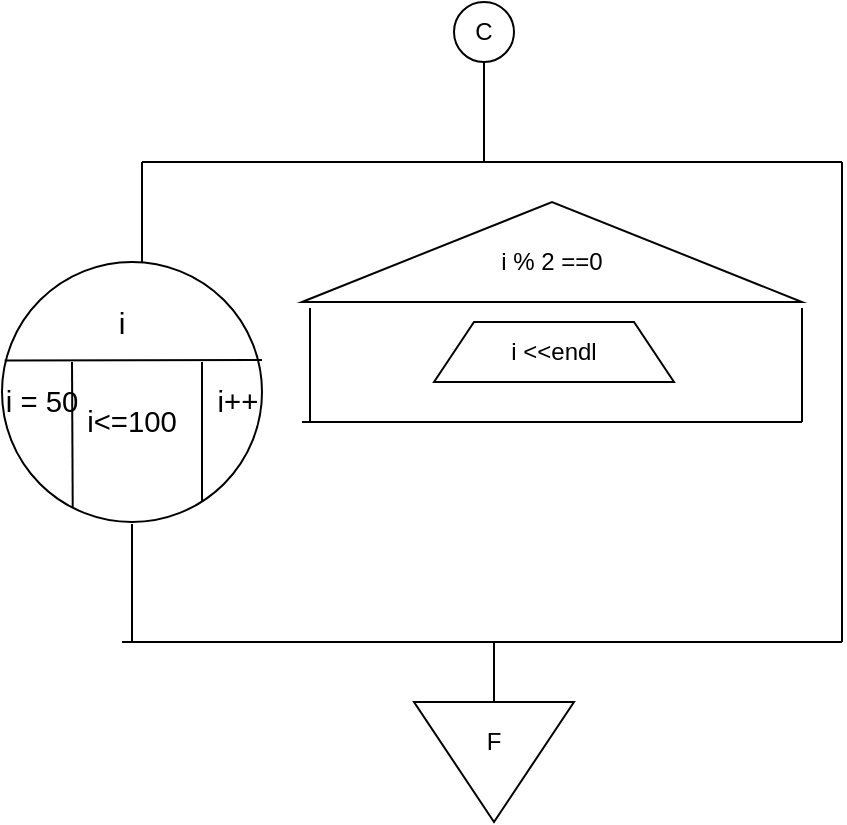 <mxfile version="13.6.2" type="device"><diagram id="pWdMnJxnUhjMvBH6dC-e" name="Page-1"><mxGraphModel dx="1022" dy="439" grid="0" gridSize="10" guides="1" tooltips="1" connect="1" arrows="1" fold="1" page="1" pageScale="1" pageWidth="827" pageHeight="1169" math="0" shadow="0"><root><mxCell id="0"/><mxCell id="1" parent="0"/><mxCell id="EdfsmpC0jAoJiM8QolST-1" value="C" style="ellipse;whiteSpace=wrap;html=1;" parent="1" vertex="1"><mxGeometry x="356" y="30" width="30" height="30" as="geometry"/></mxCell><mxCell id="EdfsmpC0jAoJiM8QolST-2" value="" style="endArrow=none;html=1;entryX=0.5;entryY=1;entryDx=0;entryDy=0;" parent="1" target="EdfsmpC0jAoJiM8QolST-1" edge="1"><mxGeometry width="50" height="50" relative="1" as="geometry"><mxPoint x="371" y="110" as="sourcePoint"/><mxPoint x="430" y="200" as="targetPoint"/></mxGeometry></mxCell><mxCell id="4CGigBrCg8zIv4Rhk3aO-1" value="" style="endArrow=none;html=1;" edge="1" parent="1"><mxGeometry width="50" height="50" relative="1" as="geometry"><mxPoint x="200" y="110" as="sourcePoint"/><mxPoint x="550" y="110" as="targetPoint"/></mxGeometry></mxCell><mxCell id="4CGigBrCg8zIv4Rhk3aO-2" value="" style="endArrow=none;html=1;" edge="1" parent="1"><mxGeometry width="50" height="50" relative="1" as="geometry"><mxPoint x="200" y="160" as="sourcePoint"/><mxPoint x="200" y="110" as="targetPoint"/></mxGeometry></mxCell><mxCell id="4CGigBrCg8zIv4Rhk3aO-3" value="" style="ellipse;whiteSpace=wrap;html=1;aspect=fixed;" vertex="1" parent="1"><mxGeometry x="130" y="160" width="130" height="130" as="geometry"/></mxCell><mxCell id="4CGigBrCg8zIv4Rhk3aO-4" value="" style="endArrow=none;html=1;exitX=0.01;exitY=0.379;exitDx=0;exitDy=0;exitPerimeter=0;" edge="1" parent="1" source="4CGigBrCg8zIv4Rhk3aO-3"><mxGeometry width="50" height="50" relative="1" as="geometry"><mxPoint x="380" y="250" as="sourcePoint"/><mxPoint x="260" y="209" as="targetPoint"/></mxGeometry></mxCell><mxCell id="4CGigBrCg8zIv4Rhk3aO-5" value="" style="endArrow=none;html=1;exitX=0.272;exitY=0.944;exitDx=0;exitDy=0;exitPerimeter=0;" edge="1" parent="1" source="4CGigBrCg8zIv4Rhk3aO-3"><mxGeometry width="50" height="50" relative="1" as="geometry"><mxPoint x="380" y="250" as="sourcePoint"/><mxPoint x="165" y="210" as="targetPoint"/></mxGeometry></mxCell><mxCell id="4CGigBrCg8zIv4Rhk3aO-6" value="" style="endArrow=none;html=1;" edge="1" parent="1"><mxGeometry width="50" height="50" relative="1" as="geometry"><mxPoint x="230" y="280" as="sourcePoint"/><mxPoint x="230" y="210" as="targetPoint"/><Array as="points"><mxPoint x="230" y="240"/></Array></mxGeometry></mxCell><mxCell id="4CGigBrCg8zIv4Rhk3aO-7" value="&lt;font style=&quot;font-size: 15px&quot;&gt;i&lt;/font&gt;" style="text;html=1;strokeColor=none;fillColor=none;align=center;verticalAlign=middle;whiteSpace=wrap;rounded=0;" vertex="1" parent="1"><mxGeometry x="170" y="180" width="40" height="20" as="geometry"/></mxCell><mxCell id="4CGigBrCg8zIv4Rhk3aO-9" value="&lt;span style=&quot;font-size: 11.0pt ; line-height: 107% ; font-family: &amp;#34;calibri&amp;#34; , sans-serif&quot;&gt;i = 50&lt;/span&gt;" style="text;html=1;strokeColor=none;fillColor=none;align=center;verticalAlign=middle;whiteSpace=wrap;rounded=0;" vertex="1" parent="1"><mxGeometry x="130" y="220" width="40" height="20" as="geometry"/></mxCell><mxCell id="4CGigBrCg8zIv4Rhk3aO-10" value="&lt;font face=&quot;calibri, sans-serif&quot;&gt;&lt;span style=&quot;font-size: 14.667px&quot;&gt;i&amp;lt;=100&lt;/span&gt;&lt;/font&gt;" style="text;html=1;strokeColor=none;fillColor=none;align=center;verticalAlign=middle;whiteSpace=wrap;rounded=0;" vertex="1" parent="1"><mxGeometry x="150" y="230" width="90" height="20" as="geometry"/></mxCell><mxCell id="4CGigBrCg8zIv4Rhk3aO-11" value="&lt;span style=&quot;font-size: 11.0pt ; line-height: 107% ; font-family: &amp;#34;calibri&amp;#34; , sans-serif&quot;&gt;i++&amp;nbsp;&lt;/span&gt;" style="text;html=1;strokeColor=none;fillColor=none;align=center;verticalAlign=middle;whiteSpace=wrap;rounded=0;" vertex="1" parent="1"><mxGeometry x="230" y="220" width="40" height="20" as="geometry"/></mxCell><mxCell id="4CGigBrCg8zIv4Rhk3aO-12" value="" style="endArrow=none;html=1;" edge="1" parent="1"><mxGeometry width="50" height="50" relative="1" as="geometry"><mxPoint x="195" y="291" as="sourcePoint"/><mxPoint x="195" y="350" as="targetPoint"/><Array as="points"><mxPoint x="195" y="320"/></Array></mxGeometry></mxCell><mxCell id="4CGigBrCg8zIv4Rhk3aO-13" value="" style="triangle;whiteSpace=wrap;html=1;rotation=-90;" vertex="1" parent="1"><mxGeometry x="380" y="30" width="50" height="250" as="geometry"/></mxCell><mxCell id="4CGigBrCg8zIv4Rhk3aO-15" value="i % 2 ==0" style="text;html=1;strokeColor=none;fillColor=none;align=center;verticalAlign=middle;whiteSpace=wrap;rounded=0;" vertex="1" parent="1"><mxGeometry x="360" y="150" width="90" height="20" as="geometry"/></mxCell><mxCell id="4CGigBrCg8zIv4Rhk3aO-18" value="" style="endArrow=none;html=1;" edge="1" parent="1"><mxGeometry width="50" height="50" relative="1" as="geometry"><mxPoint x="284" y="183" as="sourcePoint"/><mxPoint x="284" y="240" as="targetPoint"/><Array as="points"><mxPoint x="284" y="210"/></Array></mxGeometry></mxCell><mxCell id="4CGigBrCg8zIv4Rhk3aO-19" value="" style="endArrow=none;html=1;" edge="1" parent="1"><mxGeometry width="50" height="50" relative="1" as="geometry"><mxPoint x="280" y="240" as="sourcePoint"/><mxPoint x="530" y="240" as="targetPoint"/></mxGeometry></mxCell><mxCell id="4CGigBrCg8zIv4Rhk3aO-20" value="" style="endArrow=none;html=1;" edge="1" parent="1"><mxGeometry width="50" height="50" relative="1" as="geometry"><mxPoint x="530" y="183" as="sourcePoint"/><mxPoint x="530" y="240" as="targetPoint"/><Array as="points"><mxPoint x="530" y="210"/></Array></mxGeometry></mxCell><mxCell id="4CGigBrCg8zIv4Rhk3aO-21" value="i &amp;lt;&amp;lt;endl" style="shape=trapezoid;perimeter=trapezoidPerimeter;whiteSpace=wrap;html=1;fixedSize=1;" vertex="1" parent="1"><mxGeometry x="346" y="190" width="120" height="30" as="geometry"/></mxCell><mxCell id="4CGigBrCg8zIv4Rhk3aO-22" value="" style="endArrow=none;html=1;" edge="1" parent="1"><mxGeometry width="50" height="50" relative="1" as="geometry"><mxPoint x="190" y="350" as="sourcePoint"/><mxPoint x="550" y="350" as="targetPoint"/></mxGeometry></mxCell><mxCell id="4CGigBrCg8zIv4Rhk3aO-23" value="" style="endArrow=none;html=1;" edge="1" parent="1"><mxGeometry width="50" height="50" relative="1" as="geometry"><mxPoint x="550" y="350" as="sourcePoint"/><mxPoint x="550" y="110" as="targetPoint"/></mxGeometry></mxCell><mxCell id="4CGigBrCg8zIv4Rhk3aO-24" value="" style="triangle;whiteSpace=wrap;html=1;rotation=90;" vertex="1" parent="1"><mxGeometry x="346" y="370" width="60" height="80" as="geometry"/></mxCell><mxCell id="4CGigBrCg8zIv4Rhk3aO-25" value="F" style="text;html=1;strokeColor=none;fillColor=none;align=center;verticalAlign=middle;whiteSpace=wrap;rounded=0;" vertex="1" parent="1"><mxGeometry x="356" y="390" width="40" height="20" as="geometry"/></mxCell><mxCell id="4CGigBrCg8zIv4Rhk3aO-26" value="" style="endArrow=none;html=1;exitX=0;exitY=0.5;exitDx=0;exitDy=0;" edge="1" parent="1" source="4CGigBrCg8zIv4Rhk3aO-24"><mxGeometry width="50" height="50" relative="1" as="geometry"><mxPoint x="380" y="330" as="sourcePoint"/><mxPoint x="376" y="350" as="targetPoint"/></mxGeometry></mxCell></root></mxGraphModel></diagram></mxfile>